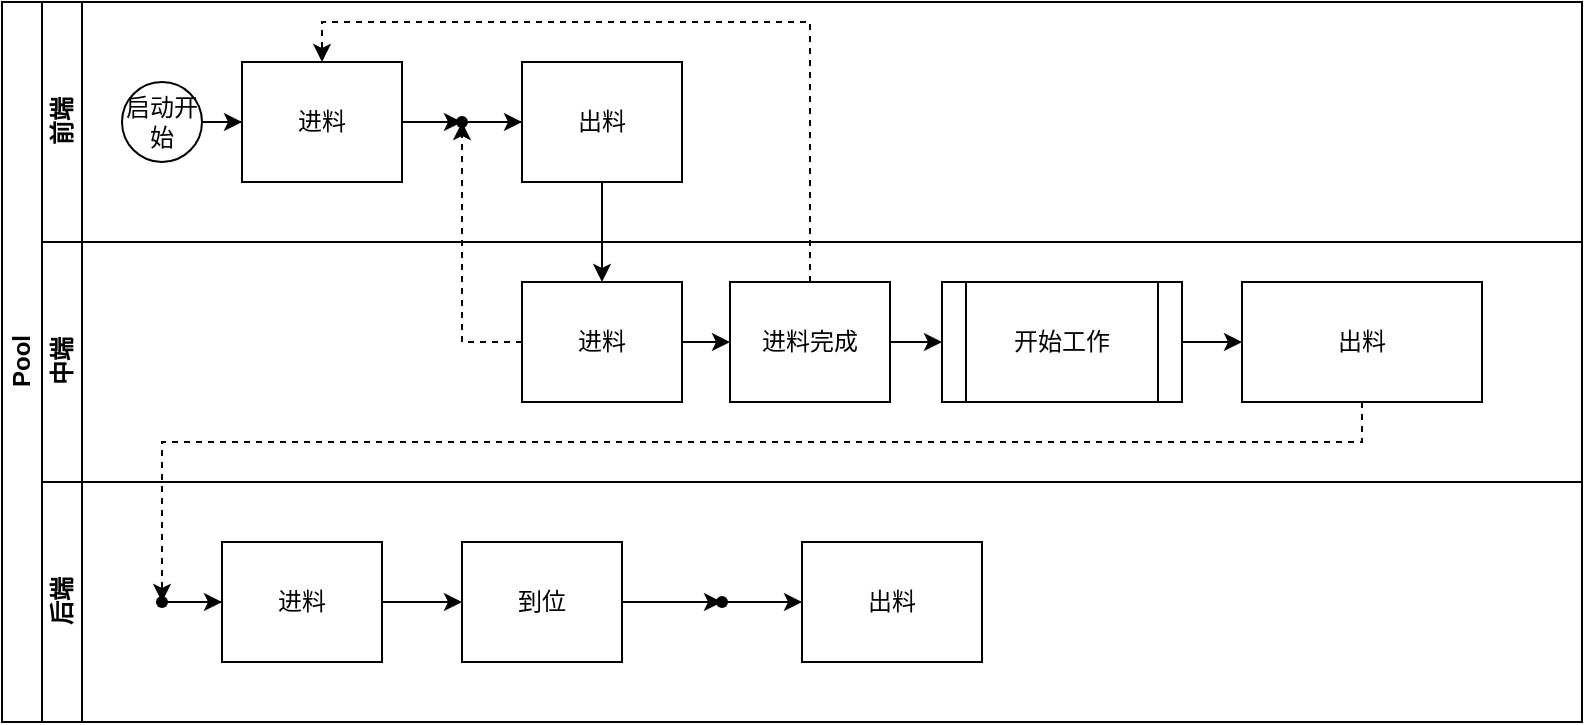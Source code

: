 <mxfile version="21.6.6" type="github">
  <diagram id="prtHgNgQTEPvFCAcTncT" name="Page-1">
    <mxGraphModel dx="1726" dy="636" grid="1" gridSize="10" guides="1" tooltips="1" connect="1" arrows="1" fold="1" page="1" pageScale="1" pageWidth="827" pageHeight="1169" math="0" shadow="0">
      <root>
        <mxCell id="0" />
        <mxCell id="1" parent="0" />
        <mxCell id="dNxyNK7c78bLwvsdeMH5-19" value="Pool" style="swimlane;html=1;childLayout=stackLayout;resizeParent=1;resizeParentMax=0;horizontal=0;startSize=20;horizontalStack=0;" parent="1" vertex="1">
          <mxGeometry x="-30" y="120" width="790" height="360" as="geometry" />
        </mxCell>
        <mxCell id="dNxyNK7c78bLwvsdeMH5-20" value="前端" style="swimlane;html=1;startSize=20;horizontal=0;" parent="dNxyNK7c78bLwvsdeMH5-19" vertex="1">
          <mxGeometry x="20" width="770" height="120" as="geometry" />
        </mxCell>
        <mxCell id="dNxyNK7c78bLwvsdeMH5-25" value="" style="edgeStyle=orthogonalEdgeStyle;rounded=0;orthogonalLoop=1;jettySize=auto;html=1;" parent="dNxyNK7c78bLwvsdeMH5-20" source="dNxyNK7c78bLwvsdeMH5-23" target="dNxyNK7c78bLwvsdeMH5-24" edge="1">
          <mxGeometry relative="1" as="geometry" />
        </mxCell>
        <mxCell id="dNxyNK7c78bLwvsdeMH5-23" value="启动开始" style="ellipse;whiteSpace=wrap;html=1;" parent="dNxyNK7c78bLwvsdeMH5-20" vertex="1">
          <mxGeometry x="40" y="40" width="40" height="40" as="geometry" />
        </mxCell>
        <mxCell id="JghmWmt2qs_QX02jbRG6-6" value="" style="edgeStyle=orthogonalEdgeStyle;rounded=0;orthogonalLoop=1;jettySize=auto;html=1;" edge="1" parent="dNxyNK7c78bLwvsdeMH5-20" source="dNxyNK7c78bLwvsdeMH5-24" target="JghmWmt2qs_QX02jbRG6-5">
          <mxGeometry relative="1" as="geometry" />
        </mxCell>
        <mxCell id="dNxyNK7c78bLwvsdeMH5-24" value="进料" style="rounded=0;whiteSpace=wrap;html=1;fontFamily=Helvetica;fontSize=12;fontColor=#000000;align=center;" parent="dNxyNK7c78bLwvsdeMH5-20" vertex="1">
          <mxGeometry x="100" y="30" width="80" height="60" as="geometry" />
        </mxCell>
        <mxCell id="JghmWmt2qs_QX02jbRG6-3" value="出料" style="rounded=0;whiteSpace=wrap;html=1;fontFamily=Helvetica;fontSize=12;fontColor=#000000;align=center;" vertex="1" parent="dNxyNK7c78bLwvsdeMH5-20">
          <mxGeometry x="240" y="30" width="80" height="60" as="geometry" />
        </mxCell>
        <mxCell id="JghmWmt2qs_QX02jbRG6-7" value="" style="edgeStyle=orthogonalEdgeStyle;rounded=0;orthogonalLoop=1;jettySize=auto;html=1;" edge="1" parent="dNxyNK7c78bLwvsdeMH5-20" source="JghmWmt2qs_QX02jbRG6-5" target="JghmWmt2qs_QX02jbRG6-3">
          <mxGeometry relative="1" as="geometry" />
        </mxCell>
        <mxCell id="JghmWmt2qs_QX02jbRG6-5" value="" style="shape=waypoint;sketch=0;size=6;pointerEvents=1;points=[];fillColor=default;resizable=0;rotatable=0;perimeter=centerPerimeter;snapToPoint=1;fontColor=#000000;rounded=0;" vertex="1" parent="dNxyNK7c78bLwvsdeMH5-20">
          <mxGeometry x="200" y="50" width="20" height="20" as="geometry" />
        </mxCell>
        <mxCell id="dNxyNK7c78bLwvsdeMH5-21" value="中端" style="swimlane;html=1;startSize=20;horizontal=0;" parent="dNxyNK7c78bLwvsdeMH5-19" vertex="1">
          <mxGeometry x="20" y="120" width="770" height="120" as="geometry" />
        </mxCell>
        <mxCell id="JghmWmt2qs_QX02jbRG6-13" value="" style="edgeStyle=orthogonalEdgeStyle;rounded=0;orthogonalLoop=1;jettySize=auto;html=1;" edge="1" parent="dNxyNK7c78bLwvsdeMH5-21" source="dNxyNK7c78bLwvsdeMH5-26" target="JghmWmt2qs_QX02jbRG6-12">
          <mxGeometry relative="1" as="geometry" />
        </mxCell>
        <mxCell id="dNxyNK7c78bLwvsdeMH5-26" value="进料" style="rounded=0;whiteSpace=wrap;html=1;fontFamily=Helvetica;fontSize=12;fontColor=#000000;align=center;" parent="dNxyNK7c78bLwvsdeMH5-21" vertex="1">
          <mxGeometry x="240" y="20" width="80" height="60" as="geometry" />
        </mxCell>
        <mxCell id="JghmWmt2qs_QX02jbRG6-18" value="" style="edgeStyle=orthogonalEdgeStyle;rounded=0;orthogonalLoop=1;jettySize=auto;html=1;" edge="1" parent="dNxyNK7c78bLwvsdeMH5-21" source="JghmWmt2qs_QX02jbRG6-12" target="JghmWmt2qs_QX02jbRG6-17">
          <mxGeometry relative="1" as="geometry" />
        </mxCell>
        <mxCell id="JghmWmt2qs_QX02jbRG6-12" value="进料完成" style="rounded=0;whiteSpace=wrap;html=1;fontFamily=Helvetica;fontSize=12;fontColor=#000000;align=center;" vertex="1" parent="dNxyNK7c78bLwvsdeMH5-21">
          <mxGeometry x="344" y="20" width="80" height="60" as="geometry" />
        </mxCell>
        <mxCell id="JghmWmt2qs_QX02jbRG6-20" value="" style="edgeStyle=orthogonalEdgeStyle;rounded=0;orthogonalLoop=1;jettySize=auto;html=1;" edge="1" parent="dNxyNK7c78bLwvsdeMH5-21" source="JghmWmt2qs_QX02jbRG6-17" target="JghmWmt2qs_QX02jbRG6-19">
          <mxGeometry relative="1" as="geometry" />
        </mxCell>
        <mxCell id="JghmWmt2qs_QX02jbRG6-17" value="开始工作" style="shape=process;whiteSpace=wrap;html=1;backgroundOutline=1;fontColor=#000000;rounded=0;" vertex="1" parent="dNxyNK7c78bLwvsdeMH5-21">
          <mxGeometry x="450" y="20" width="120" height="60" as="geometry" />
        </mxCell>
        <mxCell id="JghmWmt2qs_QX02jbRG6-19" value="出料" style="whiteSpace=wrap;html=1;fontColor=#000000;rounded=0;" vertex="1" parent="dNxyNK7c78bLwvsdeMH5-21">
          <mxGeometry x="600" y="20" width="120" height="60" as="geometry" />
        </mxCell>
        <mxCell id="JghmWmt2qs_QX02jbRG6-10" style="edgeStyle=orthogonalEdgeStyle;rounded=0;orthogonalLoop=1;jettySize=auto;html=1;entryX=0.55;entryY=0.8;entryDx=0;entryDy=0;entryPerimeter=0;dashed=1;" edge="1" parent="dNxyNK7c78bLwvsdeMH5-19" source="dNxyNK7c78bLwvsdeMH5-26" target="JghmWmt2qs_QX02jbRG6-5">
          <mxGeometry relative="1" as="geometry" />
        </mxCell>
        <mxCell id="JghmWmt2qs_QX02jbRG6-11" value="" style="edgeStyle=orthogonalEdgeStyle;rounded=0;orthogonalLoop=1;jettySize=auto;html=1;" edge="1" parent="dNxyNK7c78bLwvsdeMH5-19" source="JghmWmt2qs_QX02jbRG6-3" target="dNxyNK7c78bLwvsdeMH5-26">
          <mxGeometry relative="1" as="geometry" />
        </mxCell>
        <mxCell id="JghmWmt2qs_QX02jbRG6-14" style="edgeStyle=orthogonalEdgeStyle;rounded=0;orthogonalLoop=1;jettySize=auto;html=1;exitX=0.5;exitY=0;exitDx=0;exitDy=0;entryX=0.5;entryY=0;entryDx=0;entryDy=0;dashed=1;" edge="1" parent="dNxyNK7c78bLwvsdeMH5-19" source="JghmWmt2qs_QX02jbRG6-12" target="dNxyNK7c78bLwvsdeMH5-24">
          <mxGeometry relative="1" as="geometry" />
        </mxCell>
        <mxCell id="JghmWmt2qs_QX02jbRG6-25" style="edgeStyle=orthogonalEdgeStyle;rounded=0;orthogonalLoop=1;jettySize=auto;html=1;entryX=0.5;entryY=0.167;entryDx=0;entryDy=0;entryPerimeter=0;dashed=1;" edge="1" parent="dNxyNK7c78bLwvsdeMH5-19" source="JghmWmt2qs_QX02jbRG6-19" target="JghmWmt2qs_QX02jbRG6-23">
          <mxGeometry relative="1" as="geometry">
            <Array as="points">
              <mxPoint x="680" y="220" />
              <mxPoint x="80" y="220" />
            </Array>
          </mxGeometry>
        </mxCell>
        <mxCell id="dNxyNK7c78bLwvsdeMH5-22" value="后端" style="swimlane;html=1;startSize=20;horizontal=0;" parent="dNxyNK7c78bLwvsdeMH5-19" vertex="1">
          <mxGeometry x="20" y="240" width="770" height="120" as="geometry" />
        </mxCell>
        <mxCell id="JghmWmt2qs_QX02jbRG6-27" value="" style="edgeStyle=orthogonalEdgeStyle;rounded=0;orthogonalLoop=1;jettySize=auto;html=1;" edge="1" parent="dNxyNK7c78bLwvsdeMH5-22" source="dNxyNK7c78bLwvsdeMH5-34" target="JghmWmt2qs_QX02jbRG6-26">
          <mxGeometry relative="1" as="geometry" />
        </mxCell>
        <mxCell id="dNxyNK7c78bLwvsdeMH5-34" value="进料" style="rounded=0;whiteSpace=wrap;html=1;fontFamily=Helvetica;fontSize=12;fontColor=#000000;align=center;" parent="dNxyNK7c78bLwvsdeMH5-22" vertex="1">
          <mxGeometry x="90" y="30" width="80" height="60" as="geometry" />
        </mxCell>
        <mxCell id="JghmWmt2qs_QX02jbRG6-24" value="" style="edgeStyle=orthogonalEdgeStyle;rounded=0;orthogonalLoop=1;jettySize=auto;html=1;" edge="1" parent="dNxyNK7c78bLwvsdeMH5-22" source="JghmWmt2qs_QX02jbRG6-23" target="dNxyNK7c78bLwvsdeMH5-34">
          <mxGeometry relative="1" as="geometry" />
        </mxCell>
        <mxCell id="JghmWmt2qs_QX02jbRG6-23" value="" style="shape=waypoint;sketch=0;size=6;pointerEvents=1;points=[];fillColor=default;resizable=0;rotatable=0;perimeter=centerPerimeter;snapToPoint=1;fontColor=#000000;rounded=0;" vertex="1" parent="dNxyNK7c78bLwvsdeMH5-22">
          <mxGeometry x="50" y="50" width="20" height="20" as="geometry" />
        </mxCell>
        <mxCell id="JghmWmt2qs_QX02jbRG6-29" value="" style="edgeStyle=orthogonalEdgeStyle;rounded=0;orthogonalLoop=1;jettySize=auto;html=1;" edge="1" parent="dNxyNK7c78bLwvsdeMH5-22" source="JghmWmt2qs_QX02jbRG6-26" target="JghmWmt2qs_QX02jbRG6-28">
          <mxGeometry relative="1" as="geometry" />
        </mxCell>
        <mxCell id="JghmWmt2qs_QX02jbRG6-26" value="到位" style="rounded=0;whiteSpace=wrap;html=1;fontFamily=Helvetica;fontSize=12;fontColor=#000000;align=center;" vertex="1" parent="dNxyNK7c78bLwvsdeMH5-22">
          <mxGeometry x="210" y="30" width="80" height="60" as="geometry" />
        </mxCell>
        <mxCell id="JghmWmt2qs_QX02jbRG6-31" value="" style="edgeStyle=orthogonalEdgeStyle;rounded=0;orthogonalLoop=1;jettySize=auto;html=1;" edge="1" parent="dNxyNK7c78bLwvsdeMH5-22" source="JghmWmt2qs_QX02jbRG6-28" target="JghmWmt2qs_QX02jbRG6-30">
          <mxGeometry relative="1" as="geometry" />
        </mxCell>
        <mxCell id="JghmWmt2qs_QX02jbRG6-28" value="" style="shape=waypoint;sketch=0;size=6;pointerEvents=1;points=[];fillColor=default;resizable=0;rotatable=0;perimeter=centerPerimeter;snapToPoint=1;fontColor=#000000;rounded=0;" vertex="1" parent="dNxyNK7c78bLwvsdeMH5-22">
          <mxGeometry x="330" y="50" width="20" height="20" as="geometry" />
        </mxCell>
        <mxCell id="JghmWmt2qs_QX02jbRG6-30" value="出料" style="whiteSpace=wrap;html=1;fontColor=#000000;sketch=0;rounded=0;" vertex="1" parent="dNxyNK7c78bLwvsdeMH5-22">
          <mxGeometry x="380" y="30" width="90" height="60" as="geometry" />
        </mxCell>
      </root>
    </mxGraphModel>
  </diagram>
</mxfile>
